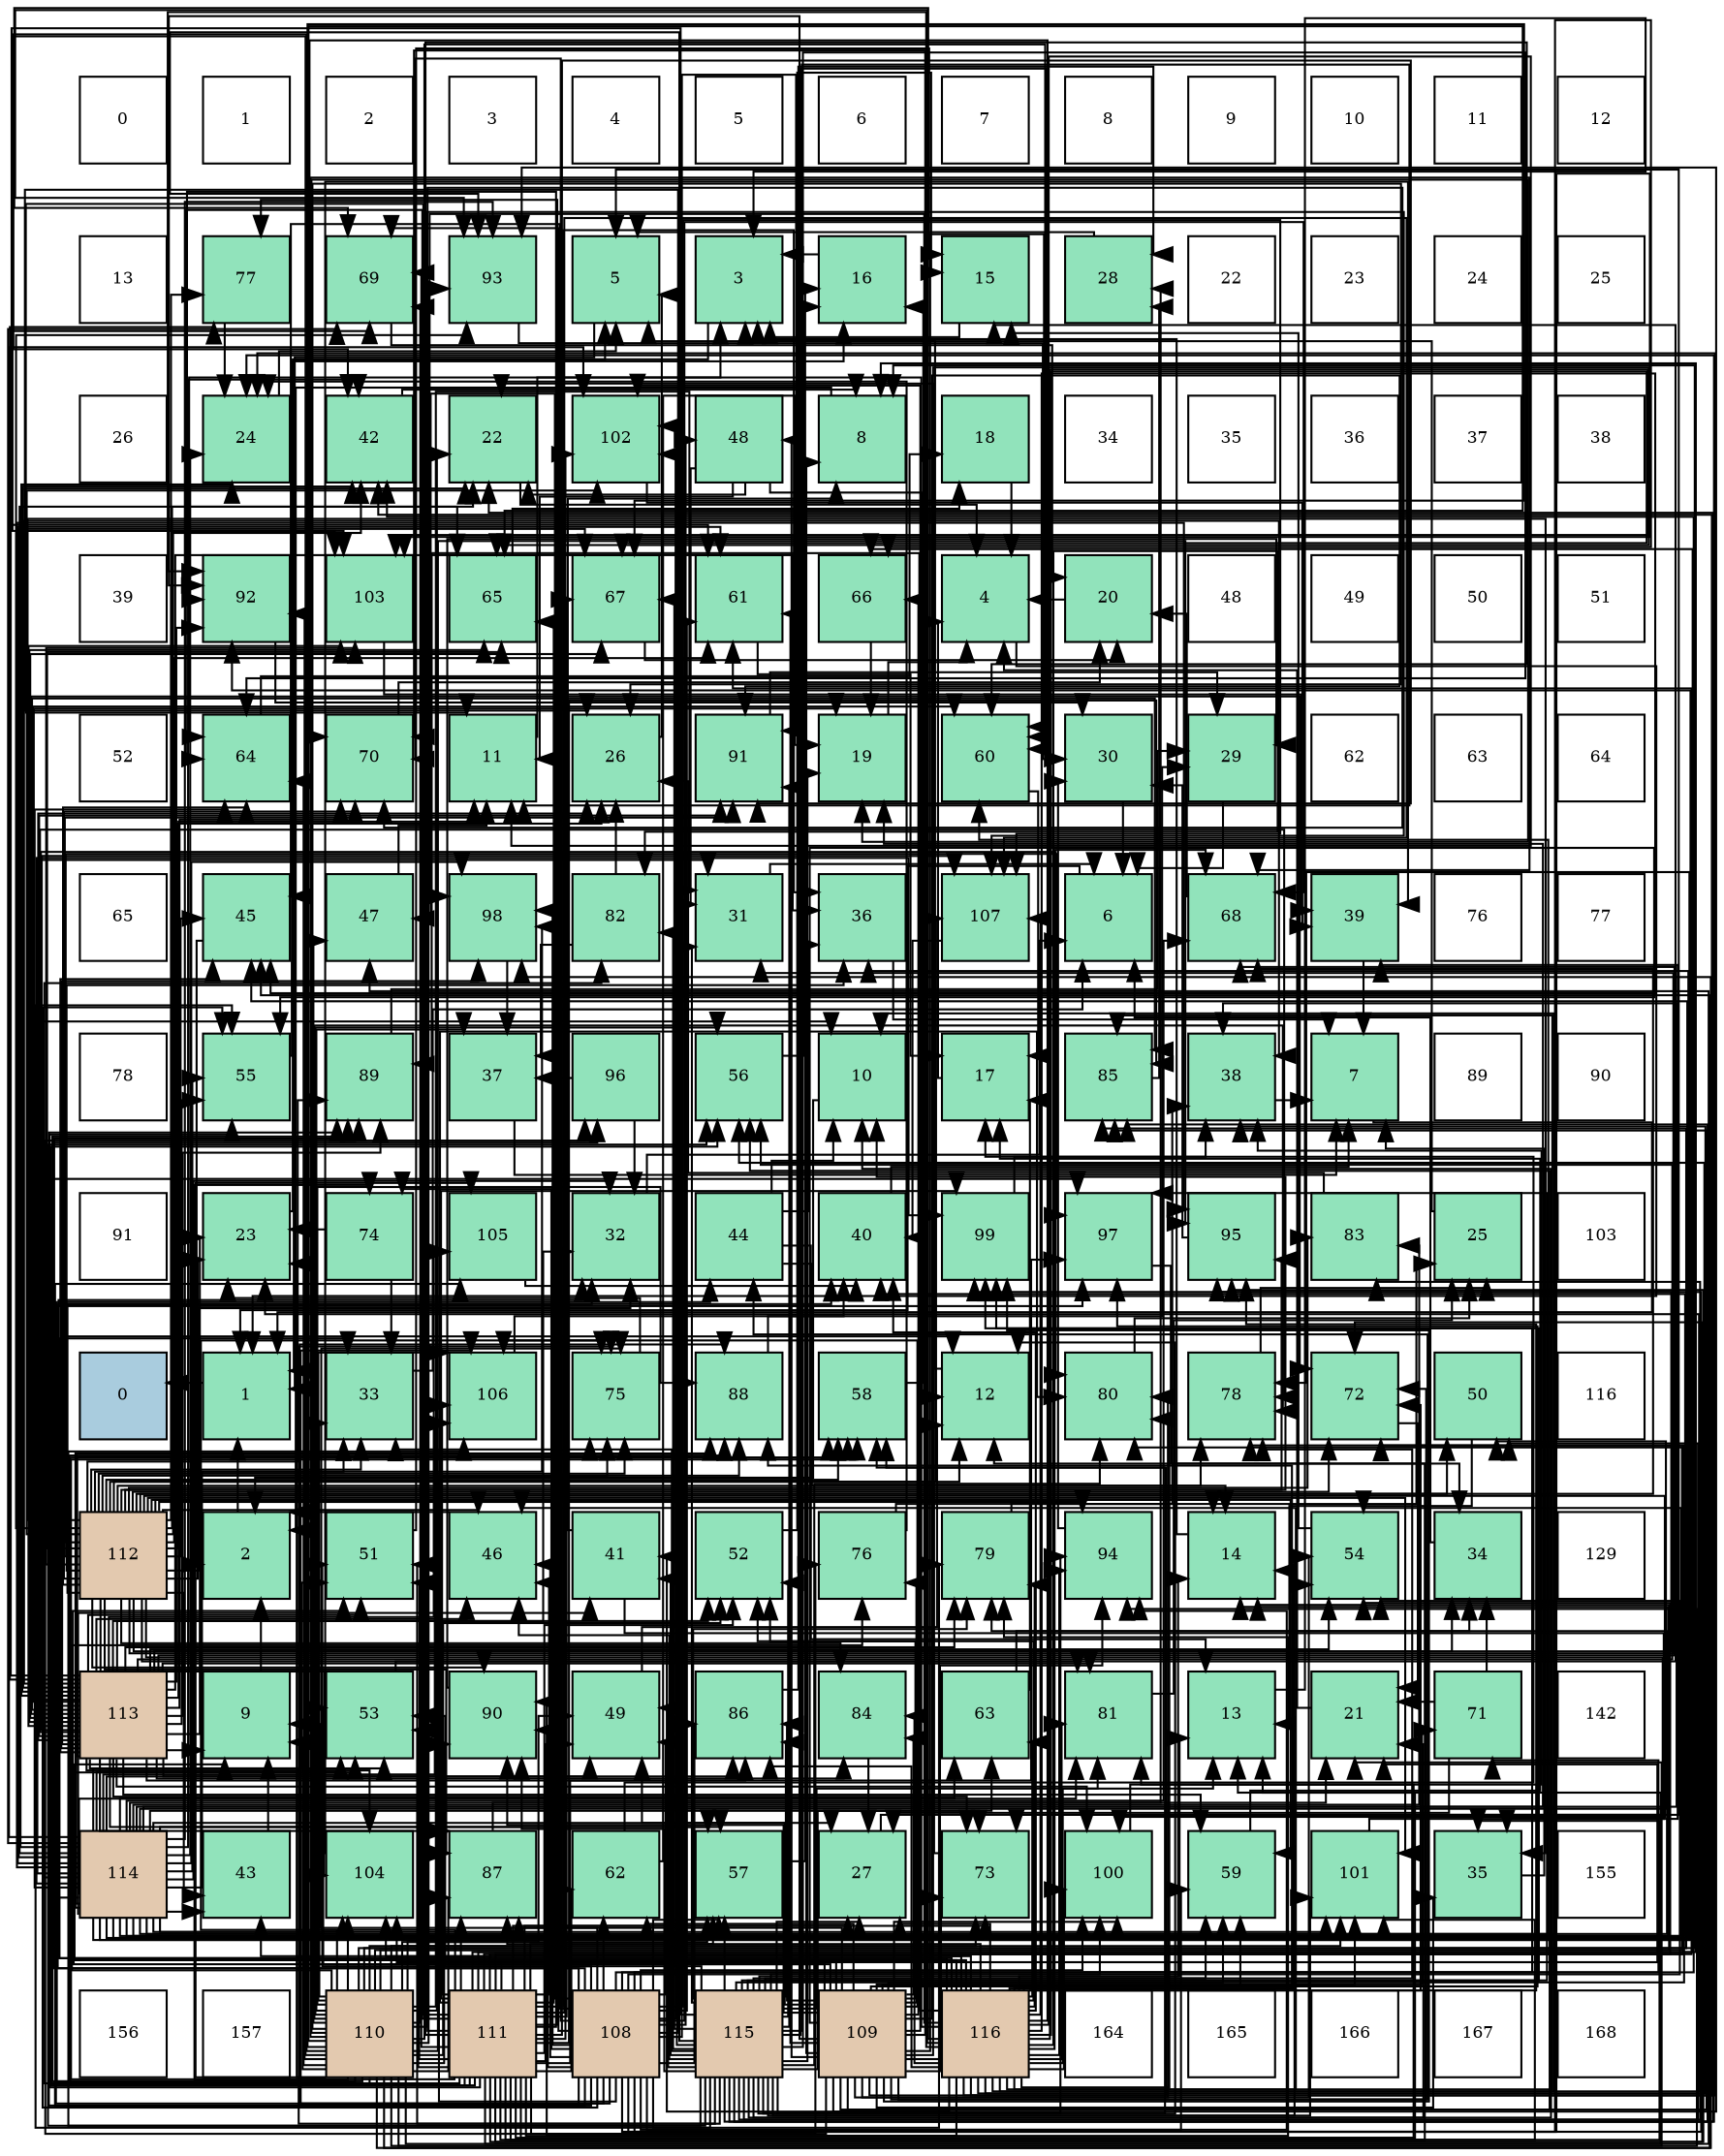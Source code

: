 digraph layout{
 rankdir=TB;
 splines=ortho;
 node [style=filled shape=square fixedsize=true width=0.6];
0[label="0", fontsize=8, fillcolor="#ffffff"];
1[label="1", fontsize=8, fillcolor="#ffffff"];
2[label="2", fontsize=8, fillcolor="#ffffff"];
3[label="3", fontsize=8, fillcolor="#ffffff"];
4[label="4", fontsize=8, fillcolor="#ffffff"];
5[label="5", fontsize=8, fillcolor="#ffffff"];
6[label="6", fontsize=8, fillcolor="#ffffff"];
7[label="7", fontsize=8, fillcolor="#ffffff"];
8[label="8", fontsize=8, fillcolor="#ffffff"];
9[label="9", fontsize=8, fillcolor="#ffffff"];
10[label="10", fontsize=8, fillcolor="#ffffff"];
11[label="11", fontsize=8, fillcolor="#ffffff"];
12[label="12", fontsize=8, fillcolor="#ffffff"];
13[label="13", fontsize=8, fillcolor="#ffffff"];
14[label="77", fontsize=8, fillcolor="#91e3bb"];
15[label="69", fontsize=8, fillcolor="#91e3bb"];
16[label="93", fontsize=8, fillcolor="#91e3bb"];
17[label="5", fontsize=8, fillcolor="#91e3bb"];
18[label="3", fontsize=8, fillcolor="#91e3bb"];
19[label="16", fontsize=8, fillcolor="#91e3bb"];
20[label="15", fontsize=8, fillcolor="#91e3bb"];
21[label="28", fontsize=8, fillcolor="#91e3bb"];
22[label="22", fontsize=8, fillcolor="#ffffff"];
23[label="23", fontsize=8, fillcolor="#ffffff"];
24[label="24", fontsize=8, fillcolor="#ffffff"];
25[label="25", fontsize=8, fillcolor="#ffffff"];
26[label="26", fontsize=8, fillcolor="#ffffff"];
27[label="24", fontsize=8, fillcolor="#91e3bb"];
28[label="42", fontsize=8, fillcolor="#91e3bb"];
29[label="22", fontsize=8, fillcolor="#91e3bb"];
30[label="102", fontsize=8, fillcolor="#91e3bb"];
31[label="48", fontsize=8, fillcolor="#91e3bb"];
32[label="8", fontsize=8, fillcolor="#91e3bb"];
33[label="18", fontsize=8, fillcolor="#91e3bb"];
34[label="34", fontsize=8, fillcolor="#ffffff"];
35[label="35", fontsize=8, fillcolor="#ffffff"];
36[label="36", fontsize=8, fillcolor="#ffffff"];
37[label="37", fontsize=8, fillcolor="#ffffff"];
38[label="38", fontsize=8, fillcolor="#ffffff"];
39[label="39", fontsize=8, fillcolor="#ffffff"];
40[label="92", fontsize=8, fillcolor="#91e3bb"];
41[label="103", fontsize=8, fillcolor="#91e3bb"];
42[label="65", fontsize=8, fillcolor="#91e3bb"];
43[label="67", fontsize=8, fillcolor="#91e3bb"];
44[label="61", fontsize=8, fillcolor="#91e3bb"];
45[label="66", fontsize=8, fillcolor="#91e3bb"];
46[label="4", fontsize=8, fillcolor="#91e3bb"];
47[label="20", fontsize=8, fillcolor="#91e3bb"];
48[label="48", fontsize=8, fillcolor="#ffffff"];
49[label="49", fontsize=8, fillcolor="#ffffff"];
50[label="50", fontsize=8, fillcolor="#ffffff"];
51[label="51", fontsize=8, fillcolor="#ffffff"];
52[label="52", fontsize=8, fillcolor="#ffffff"];
53[label="64", fontsize=8, fillcolor="#91e3bb"];
54[label="70", fontsize=8, fillcolor="#91e3bb"];
55[label="11", fontsize=8, fillcolor="#91e3bb"];
56[label="26", fontsize=8, fillcolor="#91e3bb"];
57[label="91", fontsize=8, fillcolor="#91e3bb"];
58[label="19", fontsize=8, fillcolor="#91e3bb"];
59[label="60", fontsize=8, fillcolor="#91e3bb"];
60[label="30", fontsize=8, fillcolor="#91e3bb"];
61[label="29", fontsize=8, fillcolor="#91e3bb"];
62[label="62", fontsize=8, fillcolor="#ffffff"];
63[label="63", fontsize=8, fillcolor="#ffffff"];
64[label="64", fontsize=8, fillcolor="#ffffff"];
65[label="65", fontsize=8, fillcolor="#ffffff"];
66[label="45", fontsize=8, fillcolor="#91e3bb"];
67[label="47", fontsize=8, fillcolor="#91e3bb"];
68[label="98", fontsize=8, fillcolor="#91e3bb"];
69[label="82", fontsize=8, fillcolor="#91e3bb"];
70[label="31", fontsize=8, fillcolor="#91e3bb"];
71[label="36", fontsize=8, fillcolor="#91e3bb"];
72[label="107", fontsize=8, fillcolor="#91e3bb"];
73[label="6", fontsize=8, fillcolor="#91e3bb"];
74[label="68", fontsize=8, fillcolor="#91e3bb"];
75[label="39", fontsize=8, fillcolor="#91e3bb"];
76[label="76", fontsize=8, fillcolor="#ffffff"];
77[label="77", fontsize=8, fillcolor="#ffffff"];
78[label="78", fontsize=8, fillcolor="#ffffff"];
79[label="55", fontsize=8, fillcolor="#91e3bb"];
80[label="89", fontsize=8, fillcolor="#91e3bb"];
81[label="37", fontsize=8, fillcolor="#91e3bb"];
82[label="96", fontsize=8, fillcolor="#91e3bb"];
83[label="56", fontsize=8, fillcolor="#91e3bb"];
84[label="10", fontsize=8, fillcolor="#91e3bb"];
85[label="17", fontsize=8, fillcolor="#91e3bb"];
86[label="85", fontsize=8, fillcolor="#91e3bb"];
87[label="38", fontsize=8, fillcolor="#91e3bb"];
88[label="7", fontsize=8, fillcolor="#91e3bb"];
89[label="89", fontsize=8, fillcolor="#ffffff"];
90[label="90", fontsize=8, fillcolor="#ffffff"];
91[label="91", fontsize=8, fillcolor="#ffffff"];
92[label="23", fontsize=8, fillcolor="#91e3bb"];
93[label="74", fontsize=8, fillcolor="#91e3bb"];
94[label="105", fontsize=8, fillcolor="#91e3bb"];
95[label="32", fontsize=8, fillcolor="#91e3bb"];
96[label="44", fontsize=8, fillcolor="#91e3bb"];
97[label="40", fontsize=8, fillcolor="#91e3bb"];
98[label="99", fontsize=8, fillcolor="#91e3bb"];
99[label="97", fontsize=8, fillcolor="#91e3bb"];
100[label="95", fontsize=8, fillcolor="#91e3bb"];
101[label="83", fontsize=8, fillcolor="#91e3bb"];
102[label="25", fontsize=8, fillcolor="#91e3bb"];
103[label="103", fontsize=8, fillcolor="#ffffff"];
104[label="0", fontsize=8, fillcolor="#a9ccde"];
105[label="1", fontsize=8, fillcolor="#91e3bb"];
106[label="33", fontsize=8, fillcolor="#91e3bb"];
107[label="106", fontsize=8, fillcolor="#91e3bb"];
108[label="75", fontsize=8, fillcolor="#91e3bb"];
109[label="88", fontsize=8, fillcolor="#91e3bb"];
110[label="58", fontsize=8, fillcolor="#91e3bb"];
111[label="12", fontsize=8, fillcolor="#91e3bb"];
112[label="80", fontsize=8, fillcolor="#91e3bb"];
113[label="78", fontsize=8, fillcolor="#91e3bb"];
114[label="72", fontsize=8, fillcolor="#91e3bb"];
115[label="50", fontsize=8, fillcolor="#91e3bb"];
116[label="116", fontsize=8, fillcolor="#ffffff"];
117[label="112", fontsize=8, fillcolor="#e3c9af"];
118[label="2", fontsize=8, fillcolor="#91e3bb"];
119[label="51", fontsize=8, fillcolor="#91e3bb"];
120[label="46", fontsize=8, fillcolor="#91e3bb"];
121[label="41", fontsize=8, fillcolor="#91e3bb"];
122[label="52", fontsize=8, fillcolor="#91e3bb"];
123[label="76", fontsize=8, fillcolor="#91e3bb"];
124[label="79", fontsize=8, fillcolor="#91e3bb"];
125[label="94", fontsize=8, fillcolor="#91e3bb"];
126[label="14", fontsize=8, fillcolor="#91e3bb"];
127[label="54", fontsize=8, fillcolor="#91e3bb"];
128[label="34", fontsize=8, fillcolor="#91e3bb"];
129[label="129", fontsize=8, fillcolor="#ffffff"];
130[label="113", fontsize=8, fillcolor="#e3c9af"];
131[label="9", fontsize=8, fillcolor="#91e3bb"];
132[label="53", fontsize=8, fillcolor="#91e3bb"];
133[label="90", fontsize=8, fillcolor="#91e3bb"];
134[label="49", fontsize=8, fillcolor="#91e3bb"];
135[label="86", fontsize=8, fillcolor="#91e3bb"];
136[label="84", fontsize=8, fillcolor="#91e3bb"];
137[label="63", fontsize=8, fillcolor="#91e3bb"];
138[label="81", fontsize=8, fillcolor="#91e3bb"];
139[label="13", fontsize=8, fillcolor="#91e3bb"];
140[label="21", fontsize=8, fillcolor="#91e3bb"];
141[label="71", fontsize=8, fillcolor="#91e3bb"];
142[label="142", fontsize=8, fillcolor="#ffffff"];
143[label="114", fontsize=8, fillcolor="#e3c9af"];
144[label="43", fontsize=8, fillcolor="#91e3bb"];
145[label="104", fontsize=8, fillcolor="#91e3bb"];
146[label="87", fontsize=8, fillcolor="#91e3bb"];
147[label="62", fontsize=8, fillcolor="#91e3bb"];
148[label="57", fontsize=8, fillcolor="#91e3bb"];
149[label="27", fontsize=8, fillcolor="#91e3bb"];
150[label="73", fontsize=8, fillcolor="#91e3bb"];
151[label="100", fontsize=8, fillcolor="#91e3bb"];
152[label="59", fontsize=8, fillcolor="#91e3bb"];
153[label="101", fontsize=8, fillcolor="#91e3bb"];
154[label="35", fontsize=8, fillcolor="#91e3bb"];
155[label="155", fontsize=8, fillcolor="#ffffff"];
156[label="156", fontsize=8, fillcolor="#ffffff"];
157[label="157", fontsize=8, fillcolor="#ffffff"];
158[label="110", fontsize=8, fillcolor="#e3c9af"];
159[label="111", fontsize=8, fillcolor="#e3c9af"];
160[label="108", fontsize=8, fillcolor="#e3c9af"];
161[label="115", fontsize=8, fillcolor="#e3c9af"];
162[label="109", fontsize=8, fillcolor="#e3c9af"];
163[label="116", fontsize=8, fillcolor="#e3c9af"];
164[label="164", fontsize=8, fillcolor="#ffffff"];
165[label="165", fontsize=8, fillcolor="#ffffff"];
166[label="166", fontsize=8, fillcolor="#ffffff"];
167[label="167", fontsize=8, fillcolor="#ffffff"];
168[label="168", fontsize=8, fillcolor="#ffffff"];
edge [constraint=false, style=vis];105 -> 104;
118 -> 105;
18 -> 105;
46 -> 105;
17 -> 105;
73 -> 105;
88 -> 105;
32 -> 118;
131 -> 118;
84 -> 118;
55 -> 18;
111 -> 18;
139 -> 18;
126 -> 18;
20 -> 18;
19 -> 18;
85 -> 46;
33 -> 46;
58 -> 46;
47 -> 46;
140 -> 46;
29 -> 46;
92 -> 17;
27 -> 17;
102 -> 17;
56 -> 17;
149 -> 17;
21 -> 17;
61 -> 73;
60 -> 73;
70 -> 73;
95 -> 73;
106 -> 73;
128 -> 73;
154 -> 88;
71 -> 88;
81 -> 88;
87 -> 88;
75 -> 88;
97 -> 88;
121 -> 32;
121 -> 154;
28 -> 32;
144 -> 131;
96 -> 84;
96 -> 139;
96 -> 126;
96 -> 71;
66 -> 118;
120 -> 118;
67 -> 55;
31 -> 55;
31 -> 111;
31 -> 29;
31 -> 70;
134 -> 111;
115 -> 139;
119 -> 20;
122 -> 20;
132 -> 20;
127 -> 20;
79 -> 19;
83 -> 19;
148 -> 19;
110 -> 19;
152 -> 85;
59 -> 85;
44 -> 85;
147 -> 85;
147 -> 58;
137 -> 85;
137 -> 128;
53 -> 33;
42 -> 33;
45 -> 58;
43 -> 47;
74 -> 47;
15 -> 47;
54 -> 47;
141 -> 140;
141 -> 149;
141 -> 128;
114 -> 140;
150 -> 29;
93 -> 92;
93 -> 106;
108 -> 92;
123 -> 27;
123 -> 87;
14 -> 27;
113 -> 102;
124 -> 102;
112 -> 102;
138 -> 102;
69 -> 56;
69 -> 81;
101 -> 56;
136 -> 149;
86 -> 21;
135 -> 21;
146 -> 21;
109 -> 61;
80 -> 61;
133 -> 61;
57 -> 61;
40 -> 60;
16 -> 60;
125 -> 60;
100 -> 60;
82 -> 95;
82 -> 81;
99 -> 128;
68 -> 81;
98 -> 87;
151 -> 87;
153 -> 75;
30 -> 75;
41 -> 75;
145 -> 75;
94 -> 97;
107 -> 97;
72 -> 97;
160 -> 131;
160 -> 56;
160 -> 28;
160 -> 96;
160 -> 66;
160 -> 120;
160 -> 67;
160 -> 31;
160 -> 134;
160 -> 119;
160 -> 127;
160 -> 79;
160 -> 148;
160 -> 152;
160 -> 44;
160 -> 147;
160 -> 45;
160 -> 74;
160 -> 15;
160 -> 54;
160 -> 141;
160 -> 93;
160 -> 108;
160 -> 124;
160 -> 135;
160 -> 109;
160 -> 80;
160 -> 133;
160 -> 57;
160 -> 125;
160 -> 100;
160 -> 82;
160 -> 99;
160 -> 68;
160 -> 98;
160 -> 151;
160 -> 30;
160 -> 41;
160 -> 94;
160 -> 107;
160 -> 72;
162 -> 32;
162 -> 131;
162 -> 154;
162 -> 96;
162 -> 31;
162 -> 134;
162 -> 122;
162 -> 132;
162 -> 127;
162 -> 79;
162 -> 83;
162 -> 110;
162 -> 152;
162 -> 59;
162 -> 44;
162 -> 147;
162 -> 42;
162 -> 45;
162 -> 54;
162 -> 141;
162 -> 114;
162 -> 150;
162 -> 123;
162 -> 112;
162 -> 136;
162 -> 86;
162 -> 135;
162 -> 146;
162 -> 133;
162 -> 57;
162 -> 40;
162 -> 16;
162 -> 125;
162 -> 82;
162 -> 99;
162 -> 98;
162 -> 151;
162 -> 153;
162 -> 30;
162 -> 145;
162 -> 107;
158 -> 32;
158 -> 131;
158 -> 84;
158 -> 139;
158 -> 126;
158 -> 58;
158 -> 140;
158 -> 29;
158 -> 92;
158 -> 56;
158 -> 70;
158 -> 95;
158 -> 106;
158 -> 81;
158 -> 28;
158 -> 66;
158 -> 67;
158 -> 134;
158 -> 122;
158 -> 83;
158 -> 148;
158 -> 110;
158 -> 59;
158 -> 53;
158 -> 42;
158 -> 43;
158 -> 74;
158 -> 15;
158 -> 150;
158 -> 108;
158 -> 123;
158 -> 113;
158 -> 112;
158 -> 86;
158 -> 146;
158 -> 109;
158 -> 80;
158 -> 133;
158 -> 40;
158 -> 16;
158 -> 125;
158 -> 100;
158 -> 68;
158 -> 153;
158 -> 41;
158 -> 145;
158 -> 94;
158 -> 107;
158 -> 72;
159 -> 32;
159 -> 55;
159 -> 111;
159 -> 139;
159 -> 140;
159 -> 149;
159 -> 154;
159 -> 71;
159 -> 120;
159 -> 67;
159 -> 134;
159 -> 119;
159 -> 122;
159 -> 132;
159 -> 127;
159 -> 79;
159 -> 83;
159 -> 148;
159 -> 110;
159 -> 59;
159 -> 44;
159 -> 147;
159 -> 53;
159 -> 42;
159 -> 45;
159 -> 43;
159 -> 15;
159 -> 54;
159 -> 114;
159 -> 150;
159 -> 93;
159 -> 108;
159 -> 123;
159 -> 14;
159 -> 113;
159 -> 124;
159 -> 112;
159 -> 138;
159 -> 86;
159 -> 135;
159 -> 146;
159 -> 109;
159 -> 57;
159 -> 40;
159 -> 100;
159 -> 99;
159 -> 98;
159 -> 153;
159 -> 30;
159 -> 107;
159 -> 72;
117 -> 84;
117 -> 111;
117 -> 126;
117 -> 29;
117 -> 92;
117 -> 56;
117 -> 70;
117 -> 95;
117 -> 106;
117 -> 154;
117 -> 71;
117 -> 97;
117 -> 28;
117 -> 144;
117 -> 66;
117 -> 120;
117 -> 115;
117 -> 110;
117 -> 152;
117 -> 44;
117 -> 53;
117 -> 42;
117 -> 74;
117 -> 54;
117 -> 114;
117 -> 150;
117 -> 108;
117 -> 14;
117 -> 113;
117 -> 138;
117 -> 101;
117 -> 136;
117 -> 146;
117 -> 109;
117 -> 80;
117 -> 133;
117 -> 57;
117 -> 16;
117 -> 125;
117 -> 100;
117 -> 99;
117 -> 68;
117 -> 98;
117 -> 151;
117 -> 153;
117 -> 30;
117 -> 41;
117 -> 145;
117 -> 72;
130 -> 131;
130 -> 55;
130 -> 111;
130 -> 58;
130 -> 29;
130 -> 92;
130 -> 27;
130 -> 56;
130 -> 95;
130 -> 128;
130 -> 71;
130 -> 87;
130 -> 28;
130 -> 66;
130 -> 120;
130 -> 119;
130 -> 122;
130 -> 132;
130 -> 127;
130 -> 79;
130 -> 83;
130 -> 148;
130 -> 110;
130 -> 152;
130 -> 59;
130 -> 42;
130 -> 43;
130 -> 74;
130 -> 15;
130 -> 54;
130 -> 114;
130 -> 150;
130 -> 14;
130 -> 113;
130 -> 124;
130 -> 112;
130 -> 138;
130 -> 136;
130 -> 86;
130 -> 135;
130 -> 146;
130 -> 80;
130 -> 57;
130 -> 40;
130 -> 99;
130 -> 68;
130 -> 151;
130 -> 41;
130 -> 145;
130 -> 94;
130 -> 72;
143 -> 126;
143 -> 58;
143 -> 140;
143 -> 27;
143 -> 149;
143 -> 70;
143 -> 95;
143 -> 106;
143 -> 71;
143 -> 87;
143 -> 97;
143 -> 121;
143 -> 28;
143 -> 144;
143 -> 66;
143 -> 134;
143 -> 115;
143 -> 119;
143 -> 132;
143 -> 127;
143 -> 79;
143 -> 148;
143 -> 59;
143 -> 44;
143 -> 137;
143 -> 53;
143 -> 42;
143 -> 43;
143 -> 74;
143 -> 15;
143 -> 150;
143 -> 108;
143 -> 113;
143 -> 124;
143 -> 138;
143 -> 69;
143 -> 101;
143 -> 109;
143 -> 80;
143 -> 40;
143 -> 16;
143 -> 100;
143 -> 68;
143 -> 98;
143 -> 153;
143 -> 30;
143 -> 41;
143 -> 145;
143 -> 107;
161 -> 84;
161 -> 55;
161 -> 111;
161 -> 139;
161 -> 126;
161 -> 58;
161 -> 140;
161 -> 29;
161 -> 27;
161 -> 149;
161 -> 70;
161 -> 106;
161 -> 121;
161 -> 120;
161 -> 134;
161 -> 115;
161 -> 119;
161 -> 122;
161 -> 132;
161 -> 79;
161 -> 83;
161 -> 148;
161 -> 110;
161 -> 152;
161 -> 59;
161 -> 44;
161 -> 137;
161 -> 53;
161 -> 43;
161 -> 114;
161 -> 108;
161 -> 113;
161 -> 124;
161 -> 112;
161 -> 138;
161 -> 69;
161 -> 101;
161 -> 86;
161 -> 135;
161 -> 133;
161 -> 57;
161 -> 16;
161 -> 125;
161 -> 99;
161 -> 98;
161 -> 151;
161 -> 153;
161 -> 30;
161 -> 107;
163 -> 84;
163 -> 55;
163 -> 139;
163 -> 126;
163 -> 92;
163 -> 27;
163 -> 149;
163 -> 95;
163 -> 106;
163 -> 87;
163 -> 97;
163 -> 121;
163 -> 28;
163 -> 144;
163 -> 66;
163 -> 120;
163 -> 119;
163 -> 122;
163 -> 132;
163 -> 127;
163 -> 83;
163 -> 152;
163 -> 137;
163 -> 53;
163 -> 43;
163 -> 74;
163 -> 15;
163 -> 54;
163 -> 114;
163 -> 124;
163 -> 112;
163 -> 138;
163 -> 69;
163 -> 136;
163 -> 86;
163 -> 135;
163 -> 146;
163 -> 109;
163 -> 80;
163 -> 133;
163 -> 40;
163 -> 16;
163 -> 125;
163 -> 100;
163 -> 68;
163 -> 151;
163 -> 41;
163 -> 145;
163 -> 72;
edge [constraint=true, style=invis];
0 -> 13 -> 26 -> 39 -> 52 -> 65 -> 78 -> 91 -> 104 -> 117 -> 130 -> 143 -> 156;
1 -> 14 -> 27 -> 40 -> 53 -> 66 -> 79 -> 92 -> 105 -> 118 -> 131 -> 144 -> 157;
2 -> 15 -> 28 -> 41 -> 54 -> 67 -> 80 -> 93 -> 106 -> 119 -> 132 -> 145 -> 158;
3 -> 16 -> 29 -> 42 -> 55 -> 68 -> 81 -> 94 -> 107 -> 120 -> 133 -> 146 -> 159;
4 -> 17 -> 30 -> 43 -> 56 -> 69 -> 82 -> 95 -> 108 -> 121 -> 134 -> 147 -> 160;
5 -> 18 -> 31 -> 44 -> 57 -> 70 -> 83 -> 96 -> 109 -> 122 -> 135 -> 148 -> 161;
6 -> 19 -> 32 -> 45 -> 58 -> 71 -> 84 -> 97 -> 110 -> 123 -> 136 -> 149 -> 162;
7 -> 20 -> 33 -> 46 -> 59 -> 72 -> 85 -> 98 -> 111 -> 124 -> 137 -> 150 -> 163;
8 -> 21 -> 34 -> 47 -> 60 -> 73 -> 86 -> 99 -> 112 -> 125 -> 138 -> 151 -> 164;
9 -> 22 -> 35 -> 48 -> 61 -> 74 -> 87 -> 100 -> 113 -> 126 -> 139 -> 152 -> 165;
10 -> 23 -> 36 -> 49 -> 62 -> 75 -> 88 -> 101 -> 114 -> 127 -> 140 -> 153 -> 166;
11 -> 24 -> 37 -> 50 -> 63 -> 76 -> 89 -> 102 -> 115 -> 128 -> 141 -> 154 -> 167;
12 -> 25 -> 38 -> 51 -> 64 -> 77 -> 90 -> 103 -> 116 -> 129 -> 142 -> 155 -> 168;
rank = same {0 -> 1 -> 2 -> 3 -> 4 -> 5 -> 6 -> 7 -> 8 -> 9 -> 10 -> 11 -> 12};
rank = same {13 -> 14 -> 15 -> 16 -> 17 -> 18 -> 19 -> 20 -> 21 -> 22 -> 23 -> 24 -> 25};
rank = same {26 -> 27 -> 28 -> 29 -> 30 -> 31 -> 32 -> 33 -> 34 -> 35 -> 36 -> 37 -> 38};
rank = same {39 -> 40 -> 41 -> 42 -> 43 -> 44 -> 45 -> 46 -> 47 -> 48 -> 49 -> 50 -> 51};
rank = same {52 -> 53 -> 54 -> 55 -> 56 -> 57 -> 58 -> 59 -> 60 -> 61 -> 62 -> 63 -> 64};
rank = same {65 -> 66 -> 67 -> 68 -> 69 -> 70 -> 71 -> 72 -> 73 -> 74 -> 75 -> 76 -> 77};
rank = same {78 -> 79 -> 80 -> 81 -> 82 -> 83 -> 84 -> 85 -> 86 -> 87 -> 88 -> 89 -> 90};
rank = same {91 -> 92 -> 93 -> 94 -> 95 -> 96 -> 97 -> 98 -> 99 -> 100 -> 101 -> 102 -> 103};
rank = same {104 -> 105 -> 106 -> 107 -> 108 -> 109 -> 110 -> 111 -> 112 -> 113 -> 114 -> 115 -> 116};
rank = same {117 -> 118 -> 119 -> 120 -> 121 -> 122 -> 123 -> 124 -> 125 -> 126 -> 127 -> 128 -> 129};
rank = same {130 -> 131 -> 132 -> 133 -> 134 -> 135 -> 136 -> 137 -> 138 -> 139 -> 140 -> 141 -> 142};
rank = same {143 -> 144 -> 145 -> 146 -> 147 -> 148 -> 149 -> 150 -> 151 -> 152 -> 153 -> 154 -> 155};
rank = same {156 -> 157 -> 158 -> 159 -> 160 -> 161 -> 162 -> 163 -> 164 -> 165 -> 166 -> 167 -> 168};
}